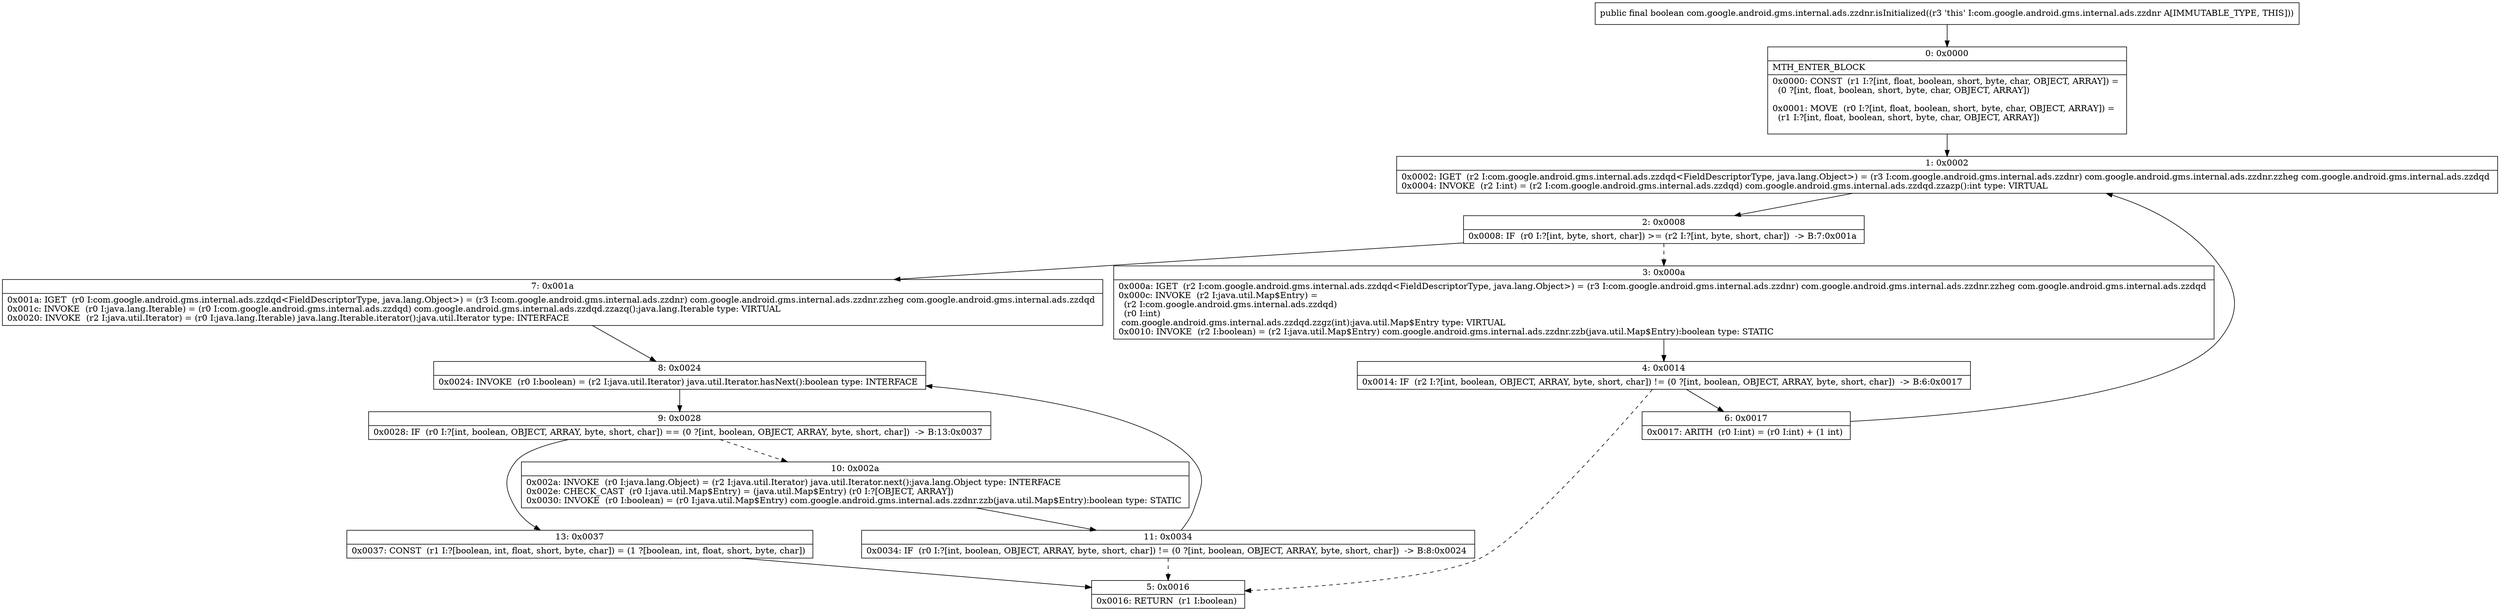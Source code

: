 digraph "CFG forcom.google.android.gms.internal.ads.zzdnr.isInitialized()Z" {
Node_0 [shape=record,label="{0\:\ 0x0000|MTH_ENTER_BLOCK\l|0x0000: CONST  (r1 I:?[int, float, boolean, short, byte, char, OBJECT, ARRAY]) = \l  (0 ?[int, float, boolean, short, byte, char, OBJECT, ARRAY])\l \l0x0001: MOVE  (r0 I:?[int, float, boolean, short, byte, char, OBJECT, ARRAY]) = \l  (r1 I:?[int, float, boolean, short, byte, char, OBJECT, ARRAY])\l \l}"];
Node_1 [shape=record,label="{1\:\ 0x0002|0x0002: IGET  (r2 I:com.google.android.gms.internal.ads.zzdqd\<FieldDescriptorType, java.lang.Object\>) = (r3 I:com.google.android.gms.internal.ads.zzdnr) com.google.android.gms.internal.ads.zzdnr.zzheg com.google.android.gms.internal.ads.zzdqd \l0x0004: INVOKE  (r2 I:int) = (r2 I:com.google.android.gms.internal.ads.zzdqd) com.google.android.gms.internal.ads.zzdqd.zzazp():int type: VIRTUAL \l}"];
Node_2 [shape=record,label="{2\:\ 0x0008|0x0008: IF  (r0 I:?[int, byte, short, char]) \>= (r2 I:?[int, byte, short, char])  \-\> B:7:0x001a \l}"];
Node_3 [shape=record,label="{3\:\ 0x000a|0x000a: IGET  (r2 I:com.google.android.gms.internal.ads.zzdqd\<FieldDescriptorType, java.lang.Object\>) = (r3 I:com.google.android.gms.internal.ads.zzdnr) com.google.android.gms.internal.ads.zzdnr.zzheg com.google.android.gms.internal.ads.zzdqd \l0x000c: INVOKE  (r2 I:java.util.Map$Entry) = \l  (r2 I:com.google.android.gms.internal.ads.zzdqd)\l  (r0 I:int)\l com.google.android.gms.internal.ads.zzdqd.zzgz(int):java.util.Map$Entry type: VIRTUAL \l0x0010: INVOKE  (r2 I:boolean) = (r2 I:java.util.Map$Entry) com.google.android.gms.internal.ads.zzdnr.zzb(java.util.Map$Entry):boolean type: STATIC \l}"];
Node_4 [shape=record,label="{4\:\ 0x0014|0x0014: IF  (r2 I:?[int, boolean, OBJECT, ARRAY, byte, short, char]) != (0 ?[int, boolean, OBJECT, ARRAY, byte, short, char])  \-\> B:6:0x0017 \l}"];
Node_5 [shape=record,label="{5\:\ 0x0016|0x0016: RETURN  (r1 I:boolean) \l}"];
Node_6 [shape=record,label="{6\:\ 0x0017|0x0017: ARITH  (r0 I:int) = (r0 I:int) + (1 int) \l}"];
Node_7 [shape=record,label="{7\:\ 0x001a|0x001a: IGET  (r0 I:com.google.android.gms.internal.ads.zzdqd\<FieldDescriptorType, java.lang.Object\>) = (r3 I:com.google.android.gms.internal.ads.zzdnr) com.google.android.gms.internal.ads.zzdnr.zzheg com.google.android.gms.internal.ads.zzdqd \l0x001c: INVOKE  (r0 I:java.lang.Iterable) = (r0 I:com.google.android.gms.internal.ads.zzdqd) com.google.android.gms.internal.ads.zzdqd.zzazq():java.lang.Iterable type: VIRTUAL \l0x0020: INVOKE  (r2 I:java.util.Iterator) = (r0 I:java.lang.Iterable) java.lang.Iterable.iterator():java.util.Iterator type: INTERFACE \l}"];
Node_8 [shape=record,label="{8\:\ 0x0024|0x0024: INVOKE  (r0 I:boolean) = (r2 I:java.util.Iterator) java.util.Iterator.hasNext():boolean type: INTERFACE \l}"];
Node_9 [shape=record,label="{9\:\ 0x0028|0x0028: IF  (r0 I:?[int, boolean, OBJECT, ARRAY, byte, short, char]) == (0 ?[int, boolean, OBJECT, ARRAY, byte, short, char])  \-\> B:13:0x0037 \l}"];
Node_10 [shape=record,label="{10\:\ 0x002a|0x002a: INVOKE  (r0 I:java.lang.Object) = (r2 I:java.util.Iterator) java.util.Iterator.next():java.lang.Object type: INTERFACE \l0x002e: CHECK_CAST  (r0 I:java.util.Map$Entry) = (java.util.Map$Entry) (r0 I:?[OBJECT, ARRAY]) \l0x0030: INVOKE  (r0 I:boolean) = (r0 I:java.util.Map$Entry) com.google.android.gms.internal.ads.zzdnr.zzb(java.util.Map$Entry):boolean type: STATIC \l}"];
Node_11 [shape=record,label="{11\:\ 0x0034|0x0034: IF  (r0 I:?[int, boolean, OBJECT, ARRAY, byte, short, char]) != (0 ?[int, boolean, OBJECT, ARRAY, byte, short, char])  \-\> B:8:0x0024 \l}"];
Node_13 [shape=record,label="{13\:\ 0x0037|0x0037: CONST  (r1 I:?[boolean, int, float, short, byte, char]) = (1 ?[boolean, int, float, short, byte, char]) \l}"];
MethodNode[shape=record,label="{public final boolean com.google.android.gms.internal.ads.zzdnr.isInitialized((r3 'this' I:com.google.android.gms.internal.ads.zzdnr A[IMMUTABLE_TYPE, THIS])) }"];
MethodNode -> Node_0;
Node_0 -> Node_1;
Node_1 -> Node_2;
Node_2 -> Node_3[style=dashed];
Node_2 -> Node_7;
Node_3 -> Node_4;
Node_4 -> Node_5[style=dashed];
Node_4 -> Node_6;
Node_6 -> Node_1;
Node_7 -> Node_8;
Node_8 -> Node_9;
Node_9 -> Node_10[style=dashed];
Node_9 -> Node_13;
Node_10 -> Node_11;
Node_11 -> Node_8;
Node_11 -> Node_5[style=dashed];
Node_13 -> Node_5;
}

